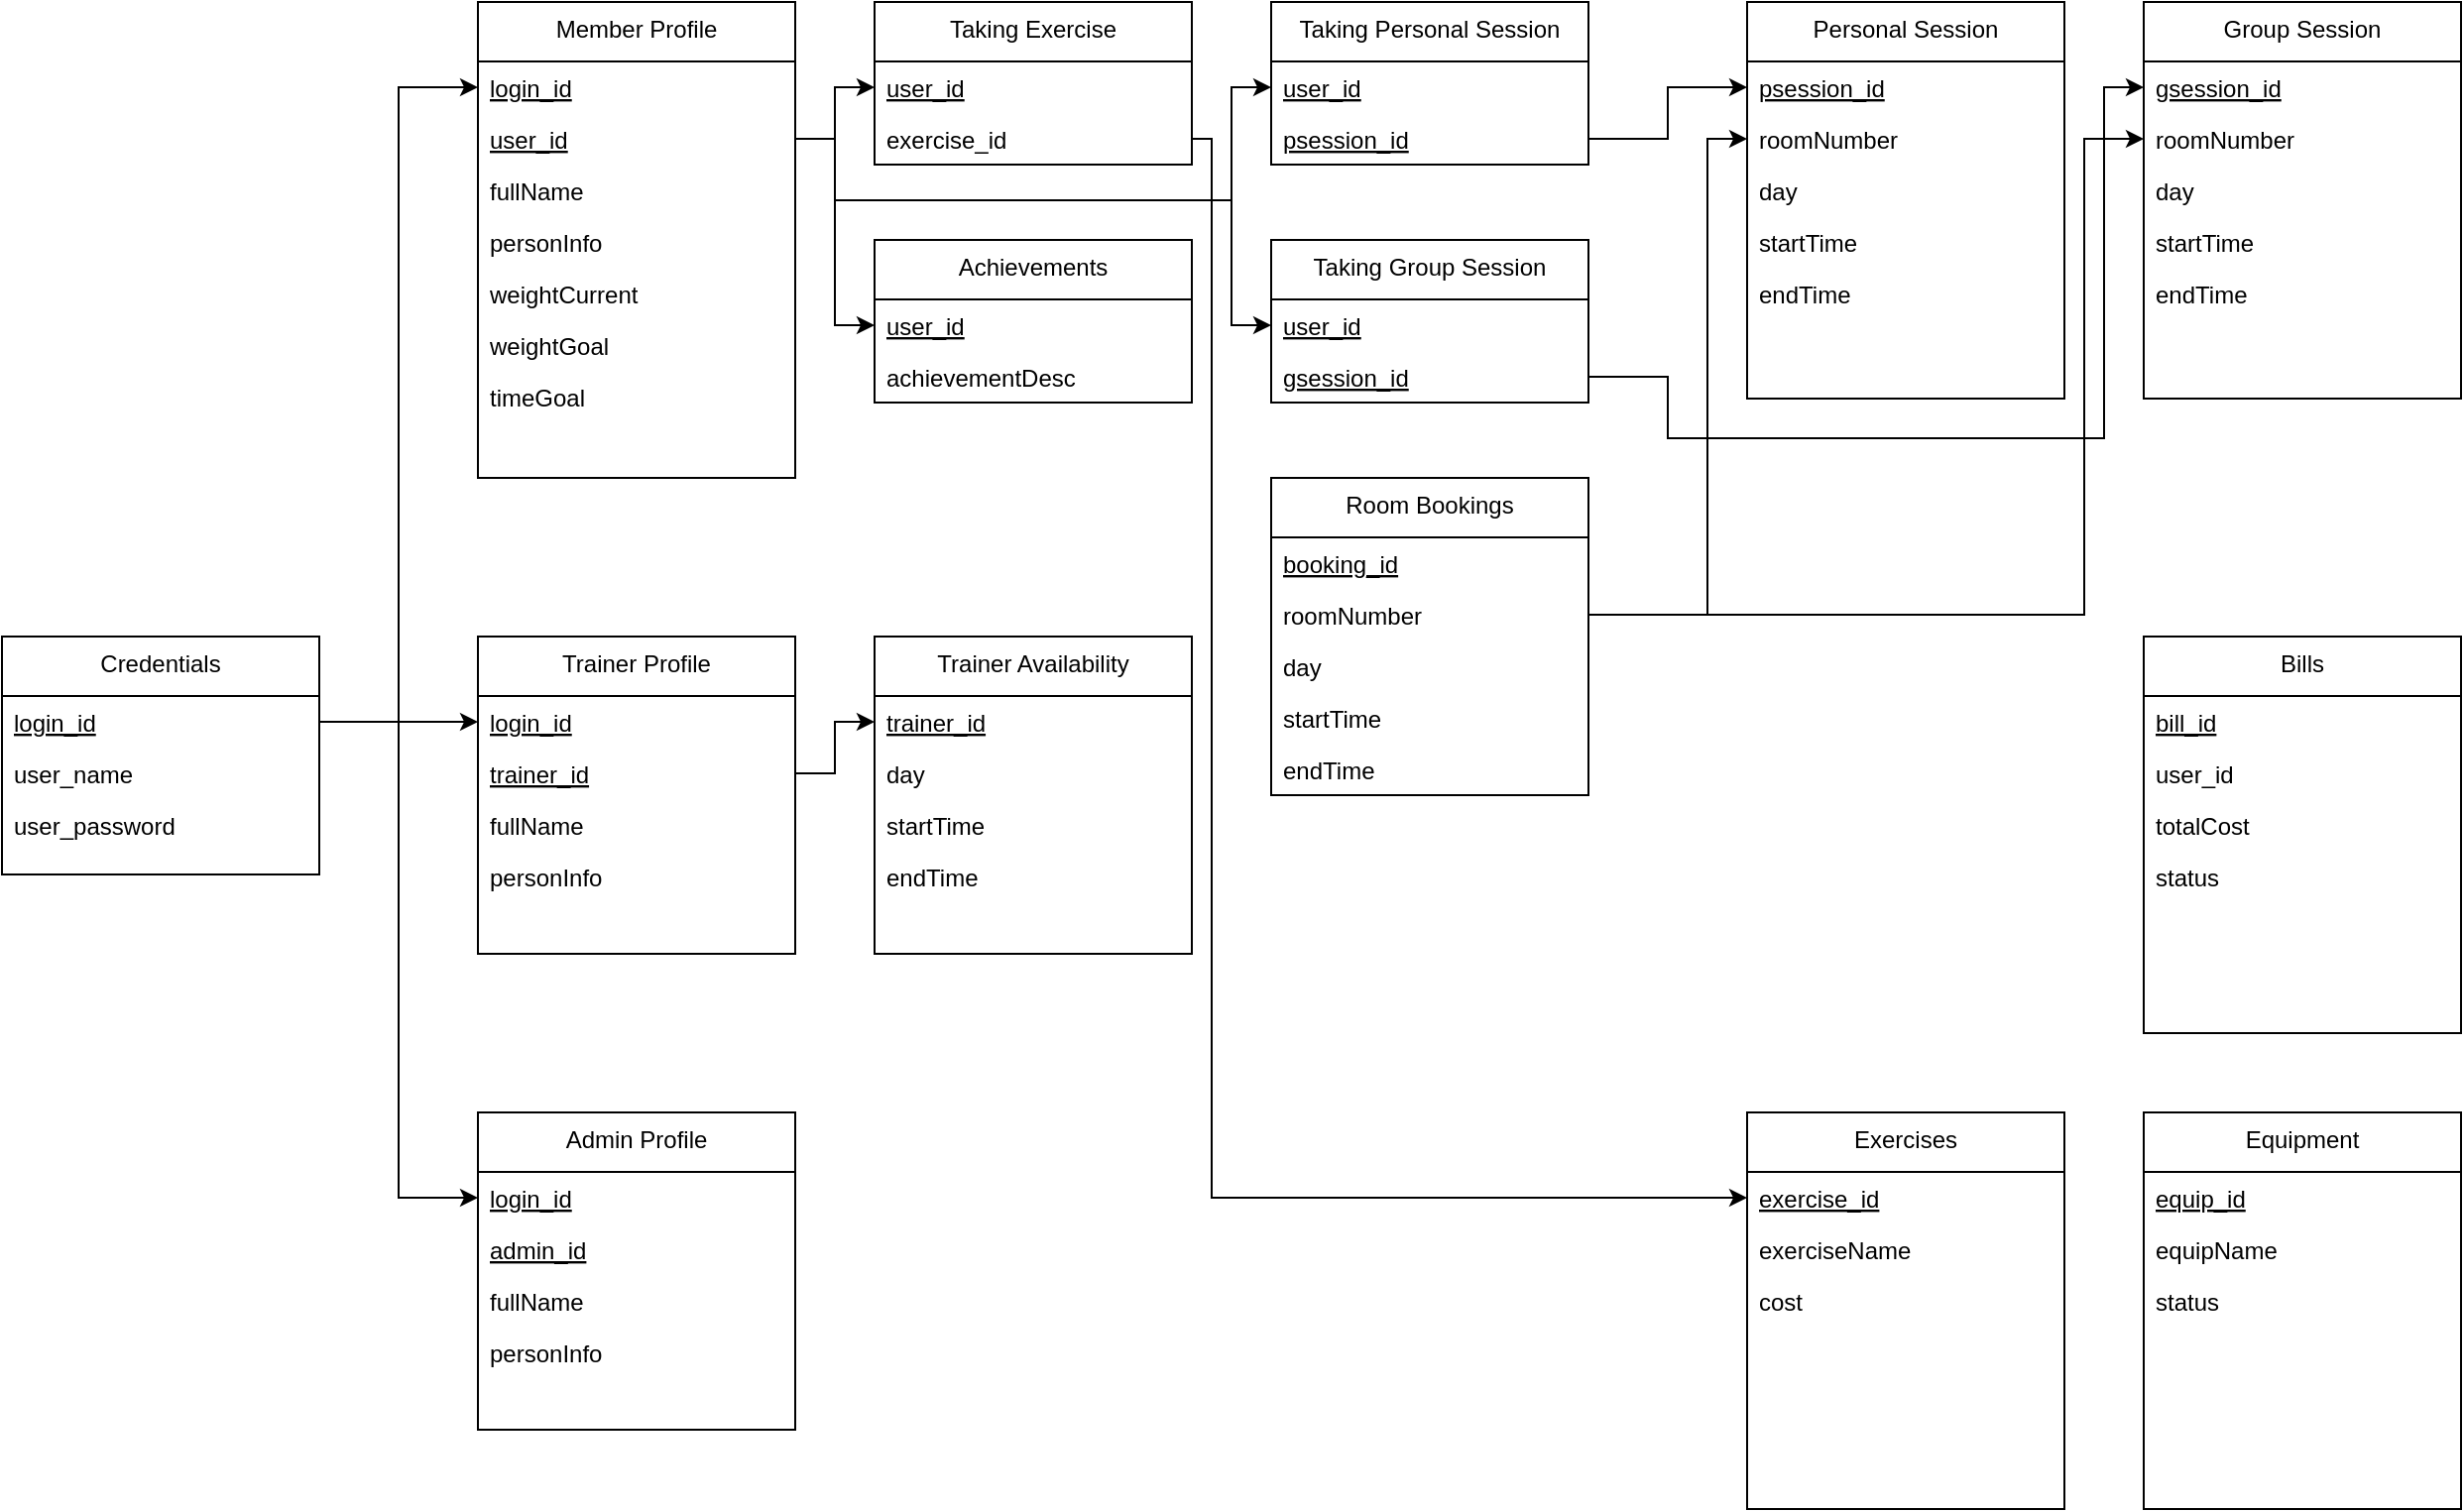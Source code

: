 <mxfile version="23.1.6" type="device">
  <diagram id="C5RBs43oDa-KdzZeNtuy" name="Page-1">
    <mxGraphModel dx="1434" dy="792" grid="1" gridSize="10" guides="1" tooltips="1" connect="1" arrows="1" fold="1" page="1" pageScale="1" pageWidth="1400" pageHeight="1000" math="0" shadow="0">
      <root>
        <mxCell id="WIyWlLk6GJQsqaUBKTNV-0" />
        <mxCell id="WIyWlLk6GJQsqaUBKTNV-1" parent="WIyWlLk6GJQsqaUBKTNV-0" />
        <mxCell id="zkfFHV4jXpPFQw0GAbJ--6" value="Credentials" style="swimlane;fontStyle=0;align=center;verticalAlign=top;childLayout=stackLayout;horizontal=1;startSize=30;horizontalStack=0;resizeParent=1;resizeLast=0;collapsible=1;marginBottom=0;rounded=0;shadow=0;strokeWidth=1;" parent="WIyWlLk6GJQsqaUBKTNV-1" vertex="1">
          <mxGeometry x="80" y="400" width="160" height="120" as="geometry">
            <mxRectangle x="130" y="380" width="160" height="26" as="alternateBounds" />
          </mxGeometry>
        </mxCell>
        <mxCell id="zkfFHV4jXpPFQw0GAbJ--7" value="login_id" style="text;align=left;verticalAlign=top;spacingLeft=4;spacingRight=4;overflow=hidden;rotatable=0;points=[[0,0.5],[1,0.5]];portConstraint=eastwest;fontStyle=4" parent="zkfFHV4jXpPFQw0GAbJ--6" vertex="1">
          <mxGeometry y="30" width="160" height="26" as="geometry" />
        </mxCell>
        <mxCell id="B3aGzcauXTrT-U6ZNJ3N-0" value="user_name" style="text;align=left;verticalAlign=top;spacingLeft=4;spacingRight=4;overflow=hidden;rotatable=0;points=[[0,0.5],[1,0.5]];portConstraint=eastwest;" vertex="1" parent="zkfFHV4jXpPFQw0GAbJ--6">
          <mxGeometry y="56" width="160" height="26" as="geometry" />
        </mxCell>
        <mxCell id="B3aGzcauXTrT-U6ZNJ3N-1" value="user_password" style="text;align=left;verticalAlign=top;spacingLeft=4;spacingRight=4;overflow=hidden;rotatable=0;points=[[0,0.5],[1,0.5]];portConstraint=eastwest;" vertex="1" parent="zkfFHV4jXpPFQw0GAbJ--6">
          <mxGeometry y="82" width="160" height="26" as="geometry" />
        </mxCell>
        <mxCell id="B3aGzcauXTrT-U6ZNJ3N-2" value="Member Profile" style="swimlane;fontStyle=0;align=center;verticalAlign=top;childLayout=stackLayout;horizontal=1;startSize=30;horizontalStack=0;resizeParent=1;resizeLast=0;collapsible=1;marginBottom=0;rounded=0;shadow=0;strokeWidth=1;" vertex="1" parent="WIyWlLk6GJQsqaUBKTNV-1">
          <mxGeometry x="320" y="80" width="160" height="240" as="geometry">
            <mxRectangle x="130" y="380" width="160" height="26" as="alternateBounds" />
          </mxGeometry>
        </mxCell>
        <mxCell id="B3aGzcauXTrT-U6ZNJ3N-94" value="login_id" style="text;align=left;verticalAlign=top;spacingLeft=4;spacingRight=4;overflow=hidden;rotatable=0;points=[[0,0.5],[1,0.5]];portConstraint=eastwest;fontStyle=4" vertex="1" parent="B3aGzcauXTrT-U6ZNJ3N-2">
          <mxGeometry y="30" width="160" height="26" as="geometry" />
        </mxCell>
        <mxCell id="B3aGzcauXTrT-U6ZNJ3N-3" value="user_id" style="text;align=left;verticalAlign=top;spacingLeft=4;spacingRight=4;overflow=hidden;rotatable=0;points=[[0,0.5],[1,0.5]];portConstraint=eastwest;fontStyle=4" vertex="1" parent="B3aGzcauXTrT-U6ZNJ3N-2">
          <mxGeometry y="56" width="160" height="26" as="geometry" />
        </mxCell>
        <mxCell id="B3aGzcauXTrT-U6ZNJ3N-24" value="fullName" style="text;align=left;verticalAlign=top;spacingLeft=4;spacingRight=4;overflow=hidden;rotatable=0;points=[[0,0.5],[1,0.5]];portConstraint=eastwest;fontStyle=0" vertex="1" parent="B3aGzcauXTrT-U6ZNJ3N-2">
          <mxGeometry y="82" width="160" height="26" as="geometry" />
        </mxCell>
        <mxCell id="B3aGzcauXTrT-U6ZNJ3N-25" value="personInfo" style="text;align=left;verticalAlign=top;spacingLeft=4;spacingRight=4;overflow=hidden;rotatable=0;points=[[0,0.5],[1,0.5]];portConstraint=eastwest;fontStyle=0" vertex="1" parent="B3aGzcauXTrT-U6ZNJ3N-2">
          <mxGeometry y="108" width="160" height="26" as="geometry" />
        </mxCell>
        <mxCell id="B3aGzcauXTrT-U6ZNJ3N-26" value="weightCurrent" style="text;align=left;verticalAlign=top;spacingLeft=4;spacingRight=4;overflow=hidden;rotatable=0;points=[[0,0.5],[1,0.5]];portConstraint=eastwest;fontStyle=0" vertex="1" parent="B3aGzcauXTrT-U6ZNJ3N-2">
          <mxGeometry y="134" width="160" height="26" as="geometry" />
        </mxCell>
        <mxCell id="B3aGzcauXTrT-U6ZNJ3N-27" value="weightGoal" style="text;align=left;verticalAlign=top;spacingLeft=4;spacingRight=4;overflow=hidden;rotatable=0;points=[[0,0.5],[1,0.5]];portConstraint=eastwest;fontStyle=0" vertex="1" parent="B3aGzcauXTrT-U6ZNJ3N-2">
          <mxGeometry y="160" width="160" height="26" as="geometry" />
        </mxCell>
        <mxCell id="B3aGzcauXTrT-U6ZNJ3N-28" value="timeGoal" style="text;align=left;verticalAlign=top;spacingLeft=4;spacingRight=4;overflow=hidden;rotatable=0;points=[[0,0.5],[1,0.5]];portConstraint=eastwest;fontStyle=0" vertex="1" parent="B3aGzcauXTrT-U6ZNJ3N-2">
          <mxGeometry y="186" width="160" height="26" as="geometry" />
        </mxCell>
        <mxCell id="B3aGzcauXTrT-U6ZNJ3N-11" value="Taking Exercise" style="swimlane;fontStyle=0;align=center;verticalAlign=top;childLayout=stackLayout;horizontal=1;startSize=30;horizontalStack=0;resizeParent=1;resizeLast=0;collapsible=1;marginBottom=0;rounded=0;shadow=0;strokeWidth=1;" vertex="1" parent="WIyWlLk6GJQsqaUBKTNV-1">
          <mxGeometry x="520" y="80" width="160" height="82" as="geometry">
            <mxRectangle x="130" y="380" width="160" height="26" as="alternateBounds" />
          </mxGeometry>
        </mxCell>
        <mxCell id="B3aGzcauXTrT-U6ZNJ3N-12" value="user_id" style="text;align=left;verticalAlign=top;spacingLeft=4;spacingRight=4;overflow=hidden;rotatable=0;points=[[0,0.5],[1,0.5]];portConstraint=eastwest;fontStyle=4" vertex="1" parent="B3aGzcauXTrT-U6ZNJ3N-11">
          <mxGeometry y="30" width="160" height="26" as="geometry" />
        </mxCell>
        <mxCell id="B3aGzcauXTrT-U6ZNJ3N-13" value="exercise_id" style="text;align=left;verticalAlign=top;spacingLeft=4;spacingRight=4;overflow=hidden;rotatable=0;points=[[0,0.5],[1,0.5]];portConstraint=eastwest;" vertex="1" parent="B3aGzcauXTrT-U6ZNJ3N-11">
          <mxGeometry y="56" width="160" height="26" as="geometry" />
        </mxCell>
        <mxCell id="B3aGzcauXTrT-U6ZNJ3N-29" value="Achievements" style="swimlane;fontStyle=0;align=center;verticalAlign=top;childLayout=stackLayout;horizontal=1;startSize=30;horizontalStack=0;resizeParent=1;resizeLast=0;collapsible=1;marginBottom=0;rounded=0;shadow=0;strokeWidth=1;" vertex="1" parent="WIyWlLk6GJQsqaUBKTNV-1">
          <mxGeometry x="520" y="200" width="160" height="82" as="geometry">
            <mxRectangle x="130" y="380" width="160" height="26" as="alternateBounds" />
          </mxGeometry>
        </mxCell>
        <mxCell id="B3aGzcauXTrT-U6ZNJ3N-30" value="user_id" style="text;align=left;verticalAlign=top;spacingLeft=4;spacingRight=4;overflow=hidden;rotatable=0;points=[[0,0.5],[1,0.5]];portConstraint=eastwest;fontStyle=4" vertex="1" parent="B3aGzcauXTrT-U6ZNJ3N-29">
          <mxGeometry y="30" width="160" height="26" as="geometry" />
        </mxCell>
        <mxCell id="B3aGzcauXTrT-U6ZNJ3N-31" value="achievementDesc" style="text;align=left;verticalAlign=top;spacingLeft=4;spacingRight=4;overflow=hidden;rotatable=0;points=[[0,0.5],[1,0.5]];portConstraint=eastwest;" vertex="1" parent="B3aGzcauXTrT-U6ZNJ3N-29">
          <mxGeometry y="56" width="160" height="26" as="geometry" />
        </mxCell>
        <mxCell id="B3aGzcauXTrT-U6ZNJ3N-32" value="Taking Personal Session" style="swimlane;fontStyle=0;align=center;verticalAlign=top;childLayout=stackLayout;horizontal=1;startSize=30;horizontalStack=0;resizeParent=1;resizeLast=0;collapsible=1;marginBottom=0;rounded=0;shadow=0;strokeWidth=1;" vertex="1" parent="WIyWlLk6GJQsqaUBKTNV-1">
          <mxGeometry x="720" y="80" width="160" height="82" as="geometry">
            <mxRectangle x="520" y="520" width="160" height="26" as="alternateBounds" />
          </mxGeometry>
        </mxCell>
        <mxCell id="B3aGzcauXTrT-U6ZNJ3N-33" value="user_id" style="text;align=left;verticalAlign=top;spacingLeft=4;spacingRight=4;overflow=hidden;rotatable=0;points=[[0,0.5],[1,0.5]];portConstraint=eastwest;fontStyle=4" vertex="1" parent="B3aGzcauXTrT-U6ZNJ3N-32">
          <mxGeometry y="30" width="160" height="26" as="geometry" />
        </mxCell>
        <mxCell id="B3aGzcauXTrT-U6ZNJ3N-34" value="psession_id" style="text;align=left;verticalAlign=top;spacingLeft=4;spacingRight=4;overflow=hidden;rotatable=0;points=[[0,0.5],[1,0.5]];portConstraint=eastwest;fontStyle=4" vertex="1" parent="B3aGzcauXTrT-U6ZNJ3N-32">
          <mxGeometry y="56" width="160" height="26" as="geometry" />
        </mxCell>
        <mxCell id="B3aGzcauXTrT-U6ZNJ3N-36" value="Personal Session" style="swimlane;fontStyle=0;align=center;verticalAlign=top;childLayout=stackLayout;horizontal=1;startSize=30;horizontalStack=0;resizeParent=1;resizeLast=0;collapsible=1;marginBottom=0;rounded=0;shadow=0;strokeWidth=1;" vertex="1" parent="WIyWlLk6GJQsqaUBKTNV-1">
          <mxGeometry x="960" y="80" width="160" height="200" as="geometry">
            <mxRectangle x="520" y="520" width="160" height="26" as="alternateBounds" />
          </mxGeometry>
        </mxCell>
        <mxCell id="B3aGzcauXTrT-U6ZNJ3N-37" value="psession_id" style="text;align=left;verticalAlign=top;spacingLeft=4;spacingRight=4;overflow=hidden;rotatable=0;points=[[0,0.5],[1,0.5]];portConstraint=eastwest;fontStyle=4" vertex="1" parent="B3aGzcauXTrT-U6ZNJ3N-36">
          <mxGeometry y="30" width="160" height="26" as="geometry" />
        </mxCell>
        <mxCell id="B3aGzcauXTrT-U6ZNJ3N-68" value="roomNumber" style="text;align=left;verticalAlign=top;spacingLeft=4;spacingRight=4;overflow=hidden;rotatable=0;points=[[0,0.5],[1,0.5]];portConstraint=eastwest;" vertex="1" parent="B3aGzcauXTrT-U6ZNJ3N-36">
          <mxGeometry y="56" width="160" height="26" as="geometry" />
        </mxCell>
        <mxCell id="B3aGzcauXTrT-U6ZNJ3N-75" value="day" style="text;align=left;verticalAlign=top;spacingLeft=4;spacingRight=4;overflow=hidden;rotatable=0;points=[[0,0.5],[1,0.5]];portConstraint=eastwest;" vertex="1" parent="B3aGzcauXTrT-U6ZNJ3N-36">
          <mxGeometry y="82" width="160" height="26" as="geometry" />
        </mxCell>
        <mxCell id="B3aGzcauXTrT-U6ZNJ3N-38" value="startTime" style="text;align=left;verticalAlign=top;spacingLeft=4;spacingRight=4;overflow=hidden;rotatable=0;points=[[0,0.5],[1,0.5]];portConstraint=eastwest;" vertex="1" parent="B3aGzcauXTrT-U6ZNJ3N-36">
          <mxGeometry y="108" width="160" height="26" as="geometry" />
        </mxCell>
        <mxCell id="B3aGzcauXTrT-U6ZNJ3N-39" value="endTime" style="text;align=left;verticalAlign=top;spacingLeft=4;spacingRight=4;overflow=hidden;rotatable=0;points=[[0,0.5],[1,0.5]];portConstraint=eastwest;" vertex="1" parent="B3aGzcauXTrT-U6ZNJ3N-36">
          <mxGeometry y="134" width="160" height="26" as="geometry" />
        </mxCell>
        <mxCell id="B3aGzcauXTrT-U6ZNJ3N-40" value="Taking Group Session" style="swimlane;fontStyle=0;align=center;verticalAlign=top;childLayout=stackLayout;horizontal=1;startSize=30;horizontalStack=0;resizeParent=1;resizeLast=0;collapsible=1;marginBottom=0;rounded=0;shadow=0;strokeWidth=1;" vertex="1" parent="WIyWlLk6GJQsqaUBKTNV-1">
          <mxGeometry x="720" y="200" width="160" height="82" as="geometry">
            <mxRectangle x="520" y="520" width="160" height="26" as="alternateBounds" />
          </mxGeometry>
        </mxCell>
        <mxCell id="B3aGzcauXTrT-U6ZNJ3N-41" value="user_id" style="text;align=left;verticalAlign=top;spacingLeft=4;spacingRight=4;overflow=hidden;rotatable=0;points=[[0,0.5],[1,0.5]];portConstraint=eastwest;fontStyle=4" vertex="1" parent="B3aGzcauXTrT-U6ZNJ3N-40">
          <mxGeometry y="30" width="160" height="26" as="geometry" />
        </mxCell>
        <mxCell id="B3aGzcauXTrT-U6ZNJ3N-42" value="gsession_id" style="text;align=left;verticalAlign=top;spacingLeft=4;spacingRight=4;overflow=hidden;rotatable=0;points=[[0,0.5],[1,0.5]];portConstraint=eastwest;fontStyle=4" vertex="1" parent="B3aGzcauXTrT-U6ZNJ3N-40">
          <mxGeometry y="56" width="160" height="26" as="geometry" />
        </mxCell>
        <mxCell id="B3aGzcauXTrT-U6ZNJ3N-43" value="Group Session" style="swimlane;fontStyle=0;align=center;verticalAlign=top;childLayout=stackLayout;horizontal=1;startSize=30;horizontalStack=0;resizeParent=1;resizeLast=0;collapsible=1;marginBottom=0;rounded=0;shadow=0;strokeWidth=1;" vertex="1" parent="WIyWlLk6GJQsqaUBKTNV-1">
          <mxGeometry x="1160" y="80" width="160" height="200" as="geometry">
            <mxRectangle x="520" y="520" width="160" height="26" as="alternateBounds" />
          </mxGeometry>
        </mxCell>
        <mxCell id="B3aGzcauXTrT-U6ZNJ3N-44" value="gsession_id" style="text;align=left;verticalAlign=top;spacingLeft=4;spacingRight=4;overflow=hidden;rotatable=0;points=[[0,0.5],[1,0.5]];portConstraint=eastwest;fontStyle=4" vertex="1" parent="B3aGzcauXTrT-U6ZNJ3N-43">
          <mxGeometry y="30" width="160" height="26" as="geometry" />
        </mxCell>
        <mxCell id="B3aGzcauXTrT-U6ZNJ3N-69" value="roomNumber" style="text;align=left;verticalAlign=top;spacingLeft=4;spacingRight=4;overflow=hidden;rotatable=0;points=[[0,0.5],[1,0.5]];portConstraint=eastwest;" vertex="1" parent="B3aGzcauXTrT-U6ZNJ3N-43">
          <mxGeometry y="56" width="160" height="26" as="geometry" />
        </mxCell>
        <mxCell id="B3aGzcauXTrT-U6ZNJ3N-76" value="day" style="text;align=left;verticalAlign=top;spacingLeft=4;spacingRight=4;overflow=hidden;rotatable=0;points=[[0,0.5],[1,0.5]];portConstraint=eastwest;" vertex="1" parent="B3aGzcauXTrT-U6ZNJ3N-43">
          <mxGeometry y="82" width="160" height="26" as="geometry" />
        </mxCell>
        <mxCell id="B3aGzcauXTrT-U6ZNJ3N-45" value="startTime" style="text;align=left;verticalAlign=top;spacingLeft=4;spacingRight=4;overflow=hidden;rotatable=0;points=[[0,0.5],[1,0.5]];portConstraint=eastwest;" vertex="1" parent="B3aGzcauXTrT-U6ZNJ3N-43">
          <mxGeometry y="108" width="160" height="26" as="geometry" />
        </mxCell>
        <mxCell id="B3aGzcauXTrT-U6ZNJ3N-46" value="endTime" style="text;align=left;verticalAlign=top;spacingLeft=4;spacingRight=4;overflow=hidden;rotatable=0;points=[[0,0.5],[1,0.5]];portConstraint=eastwest;" vertex="1" parent="B3aGzcauXTrT-U6ZNJ3N-43">
          <mxGeometry y="134" width="160" height="26" as="geometry" />
        </mxCell>
        <mxCell id="B3aGzcauXTrT-U6ZNJ3N-47" value="Trainer Profile" style="swimlane;fontStyle=0;align=center;verticalAlign=top;childLayout=stackLayout;horizontal=1;startSize=30;horizontalStack=0;resizeParent=1;resizeLast=0;collapsible=1;marginBottom=0;rounded=0;shadow=0;strokeWidth=1;" vertex="1" parent="WIyWlLk6GJQsqaUBKTNV-1">
          <mxGeometry x="320" y="400" width="160" height="160" as="geometry">
            <mxRectangle x="130" y="380" width="160" height="26" as="alternateBounds" />
          </mxGeometry>
        </mxCell>
        <mxCell id="B3aGzcauXTrT-U6ZNJ3N-95" value="login_id" style="text;align=left;verticalAlign=top;spacingLeft=4;spacingRight=4;overflow=hidden;rotatable=0;points=[[0,0.5],[1,0.5]];portConstraint=eastwest;fontStyle=4" vertex="1" parent="B3aGzcauXTrT-U6ZNJ3N-47">
          <mxGeometry y="30" width="160" height="26" as="geometry" />
        </mxCell>
        <mxCell id="B3aGzcauXTrT-U6ZNJ3N-48" value="trainer_id" style="text;align=left;verticalAlign=top;spacingLeft=4;spacingRight=4;overflow=hidden;rotatable=0;points=[[0,0.5],[1,0.5]];portConstraint=eastwest;fontStyle=4" vertex="1" parent="B3aGzcauXTrT-U6ZNJ3N-47">
          <mxGeometry y="56" width="160" height="26" as="geometry" />
        </mxCell>
        <mxCell id="B3aGzcauXTrT-U6ZNJ3N-49" value="fullName" style="text;align=left;verticalAlign=top;spacingLeft=4;spacingRight=4;overflow=hidden;rotatable=0;points=[[0,0.5],[1,0.5]];portConstraint=eastwest;fontStyle=0" vertex="1" parent="B3aGzcauXTrT-U6ZNJ3N-47">
          <mxGeometry y="82" width="160" height="26" as="geometry" />
        </mxCell>
        <mxCell id="B3aGzcauXTrT-U6ZNJ3N-50" value="personInfo" style="text;align=left;verticalAlign=top;spacingLeft=4;spacingRight=4;overflow=hidden;rotatable=0;points=[[0,0.5],[1,0.5]];portConstraint=eastwest;fontStyle=0" vertex="1" parent="B3aGzcauXTrT-U6ZNJ3N-47">
          <mxGeometry y="108" width="160" height="26" as="geometry" />
        </mxCell>
        <mxCell id="B3aGzcauXTrT-U6ZNJ3N-54" value="Trainer Availability" style="swimlane;fontStyle=0;align=center;verticalAlign=top;childLayout=stackLayout;horizontal=1;startSize=30;horizontalStack=0;resizeParent=1;resizeLast=0;collapsible=1;marginBottom=0;rounded=0;shadow=0;strokeWidth=1;" vertex="1" parent="WIyWlLk6GJQsqaUBKTNV-1">
          <mxGeometry x="520" y="400" width="160" height="160" as="geometry">
            <mxRectangle x="130" y="380" width="160" height="26" as="alternateBounds" />
          </mxGeometry>
        </mxCell>
        <mxCell id="B3aGzcauXTrT-U6ZNJ3N-55" value="trainer_id" style="text;align=left;verticalAlign=top;spacingLeft=4;spacingRight=4;overflow=hidden;rotatable=0;points=[[0,0.5],[1,0.5]];portConstraint=eastwest;fontStyle=4" vertex="1" parent="B3aGzcauXTrT-U6ZNJ3N-54">
          <mxGeometry y="30" width="160" height="26" as="geometry" />
        </mxCell>
        <mxCell id="B3aGzcauXTrT-U6ZNJ3N-59" value="day" style="text;align=left;verticalAlign=top;spacingLeft=4;spacingRight=4;overflow=hidden;rotatable=0;points=[[0,0.5],[1,0.5]];portConstraint=eastwest;fontStyle=0" vertex="1" parent="B3aGzcauXTrT-U6ZNJ3N-54">
          <mxGeometry y="56" width="160" height="26" as="geometry" />
        </mxCell>
        <mxCell id="B3aGzcauXTrT-U6ZNJ3N-57" value="startTime" style="text;align=left;verticalAlign=top;spacingLeft=4;spacingRight=4;overflow=hidden;rotatable=0;points=[[0,0.5],[1,0.5]];portConstraint=eastwest;fontStyle=0" vertex="1" parent="B3aGzcauXTrT-U6ZNJ3N-54">
          <mxGeometry y="82" width="160" height="26" as="geometry" />
        </mxCell>
        <mxCell id="B3aGzcauXTrT-U6ZNJ3N-58" value="endTime" style="text;align=left;verticalAlign=top;spacingLeft=4;spacingRight=4;overflow=hidden;rotatable=0;points=[[0,0.5],[1,0.5]];portConstraint=eastwest;fontStyle=0" vertex="1" parent="B3aGzcauXTrT-U6ZNJ3N-54">
          <mxGeometry y="108" width="160" height="26" as="geometry" />
        </mxCell>
        <mxCell id="B3aGzcauXTrT-U6ZNJ3N-60" value="Admin Profile" style="swimlane;fontStyle=0;align=center;verticalAlign=top;childLayout=stackLayout;horizontal=1;startSize=30;horizontalStack=0;resizeParent=1;resizeLast=0;collapsible=1;marginBottom=0;rounded=0;shadow=0;strokeWidth=1;" vertex="1" parent="WIyWlLk6GJQsqaUBKTNV-1">
          <mxGeometry x="320" y="640" width="160" height="160" as="geometry">
            <mxRectangle x="130" y="380" width="160" height="26" as="alternateBounds" />
          </mxGeometry>
        </mxCell>
        <mxCell id="B3aGzcauXTrT-U6ZNJ3N-96" value="login_id" style="text;align=left;verticalAlign=top;spacingLeft=4;spacingRight=4;overflow=hidden;rotatable=0;points=[[0,0.5],[1,0.5]];portConstraint=eastwest;fontStyle=4" vertex="1" parent="B3aGzcauXTrT-U6ZNJ3N-60">
          <mxGeometry y="30" width="160" height="26" as="geometry" />
        </mxCell>
        <mxCell id="B3aGzcauXTrT-U6ZNJ3N-61" value="admin_id" style="text;align=left;verticalAlign=top;spacingLeft=4;spacingRight=4;overflow=hidden;rotatable=0;points=[[0,0.5],[1,0.5]];portConstraint=eastwest;fontStyle=4" vertex="1" parent="B3aGzcauXTrT-U6ZNJ3N-60">
          <mxGeometry y="56" width="160" height="26" as="geometry" />
        </mxCell>
        <mxCell id="B3aGzcauXTrT-U6ZNJ3N-62" value="fullName" style="text;align=left;verticalAlign=top;spacingLeft=4;spacingRight=4;overflow=hidden;rotatable=0;points=[[0,0.5],[1,0.5]];portConstraint=eastwest;fontStyle=0" vertex="1" parent="B3aGzcauXTrT-U6ZNJ3N-60">
          <mxGeometry y="82" width="160" height="26" as="geometry" />
        </mxCell>
        <mxCell id="B3aGzcauXTrT-U6ZNJ3N-63" value="personInfo" style="text;align=left;verticalAlign=top;spacingLeft=4;spacingRight=4;overflow=hidden;rotatable=0;points=[[0,0.5],[1,0.5]];portConstraint=eastwest;fontStyle=0" vertex="1" parent="B3aGzcauXTrT-U6ZNJ3N-60">
          <mxGeometry y="108" width="160" height="26" as="geometry" />
        </mxCell>
        <mxCell id="B3aGzcauXTrT-U6ZNJ3N-64" value="Room Bookings" style="swimlane;fontStyle=0;align=center;verticalAlign=top;childLayout=stackLayout;horizontal=1;startSize=30;horizontalStack=0;resizeParent=1;resizeLast=0;collapsible=1;marginBottom=0;rounded=0;shadow=0;strokeWidth=1;" vertex="1" parent="WIyWlLk6GJQsqaUBKTNV-1">
          <mxGeometry x="720" y="320" width="160" height="160" as="geometry">
            <mxRectangle x="520" y="520" width="160" height="26" as="alternateBounds" />
          </mxGeometry>
        </mxCell>
        <mxCell id="B3aGzcauXTrT-U6ZNJ3N-65" value="booking_id" style="text;align=left;verticalAlign=top;spacingLeft=4;spacingRight=4;overflow=hidden;rotatable=0;points=[[0,0.5],[1,0.5]];portConstraint=eastwest;fontStyle=4" vertex="1" parent="B3aGzcauXTrT-U6ZNJ3N-64">
          <mxGeometry y="30" width="160" height="26" as="geometry" />
        </mxCell>
        <mxCell id="B3aGzcauXTrT-U6ZNJ3N-70" value="roomNumber" style="text;align=left;verticalAlign=top;spacingLeft=4;spacingRight=4;overflow=hidden;rotatable=0;points=[[0,0.5],[1,0.5]];portConstraint=eastwest;" vertex="1" parent="B3aGzcauXTrT-U6ZNJ3N-64">
          <mxGeometry y="56" width="160" height="26" as="geometry" />
        </mxCell>
        <mxCell id="B3aGzcauXTrT-U6ZNJ3N-111" value="day" style="text;align=left;verticalAlign=top;spacingLeft=4;spacingRight=4;overflow=hidden;rotatable=0;points=[[0,0.5],[1,0.5]];portConstraint=eastwest;" vertex="1" parent="B3aGzcauXTrT-U6ZNJ3N-64">
          <mxGeometry y="82" width="160" height="26" as="geometry" />
        </mxCell>
        <mxCell id="B3aGzcauXTrT-U6ZNJ3N-66" value="startTime" style="text;align=left;verticalAlign=top;spacingLeft=4;spacingRight=4;overflow=hidden;rotatable=0;points=[[0,0.5],[1,0.5]];portConstraint=eastwest;" vertex="1" parent="B3aGzcauXTrT-U6ZNJ3N-64">
          <mxGeometry y="108" width="160" height="26" as="geometry" />
        </mxCell>
        <mxCell id="B3aGzcauXTrT-U6ZNJ3N-67" value="endTime" style="text;align=left;verticalAlign=top;spacingLeft=4;spacingRight=4;overflow=hidden;rotatable=0;points=[[0,0.5],[1,0.5]];portConstraint=eastwest;" vertex="1" parent="B3aGzcauXTrT-U6ZNJ3N-64">
          <mxGeometry y="134" width="160" height="26" as="geometry" />
        </mxCell>
        <mxCell id="B3aGzcauXTrT-U6ZNJ3N-77" value="Exercises" style="swimlane;fontStyle=0;align=center;verticalAlign=top;childLayout=stackLayout;horizontal=1;startSize=30;horizontalStack=0;resizeParent=1;resizeLast=0;collapsible=1;marginBottom=0;rounded=0;shadow=0;strokeWidth=1;" vertex="1" parent="WIyWlLk6GJQsqaUBKTNV-1">
          <mxGeometry x="960" y="640" width="160" height="200" as="geometry">
            <mxRectangle x="520" y="520" width="160" height="26" as="alternateBounds" />
          </mxGeometry>
        </mxCell>
        <mxCell id="B3aGzcauXTrT-U6ZNJ3N-78" value="exercise_id" style="text;align=left;verticalAlign=top;spacingLeft=4;spacingRight=4;overflow=hidden;rotatable=0;points=[[0,0.5],[1,0.5]];portConstraint=eastwest;fontStyle=4" vertex="1" parent="B3aGzcauXTrT-U6ZNJ3N-77">
          <mxGeometry y="30" width="160" height="26" as="geometry" />
        </mxCell>
        <mxCell id="B3aGzcauXTrT-U6ZNJ3N-79" value="exerciseName" style="text;align=left;verticalAlign=top;spacingLeft=4;spacingRight=4;overflow=hidden;rotatable=0;points=[[0,0.5],[1,0.5]];portConstraint=eastwest;fontStyle=0" vertex="1" parent="B3aGzcauXTrT-U6ZNJ3N-77">
          <mxGeometry y="56" width="160" height="26" as="geometry" />
        </mxCell>
        <mxCell id="B3aGzcauXTrT-U6ZNJ3N-80" value="cost" style="text;align=left;verticalAlign=top;spacingLeft=4;spacingRight=4;overflow=hidden;rotatable=0;points=[[0,0.5],[1,0.5]];portConstraint=eastwest;fontStyle=0" vertex="1" parent="B3aGzcauXTrT-U6ZNJ3N-77">
          <mxGeometry y="82" width="160" height="26" as="geometry" />
        </mxCell>
        <mxCell id="B3aGzcauXTrT-U6ZNJ3N-81" value="Equipment" style="swimlane;fontStyle=0;align=center;verticalAlign=top;childLayout=stackLayout;horizontal=1;startSize=30;horizontalStack=0;resizeParent=1;resizeLast=0;collapsible=1;marginBottom=0;rounded=0;shadow=0;strokeWidth=1;" vertex="1" parent="WIyWlLk6GJQsqaUBKTNV-1">
          <mxGeometry x="1160" y="640" width="160" height="200" as="geometry">
            <mxRectangle x="520" y="520" width="160" height="26" as="alternateBounds" />
          </mxGeometry>
        </mxCell>
        <mxCell id="B3aGzcauXTrT-U6ZNJ3N-82" value="equip_id" style="text;align=left;verticalAlign=top;spacingLeft=4;spacingRight=4;overflow=hidden;rotatable=0;points=[[0,0.5],[1,0.5]];portConstraint=eastwest;fontStyle=4" vertex="1" parent="B3aGzcauXTrT-U6ZNJ3N-81">
          <mxGeometry y="30" width="160" height="26" as="geometry" />
        </mxCell>
        <mxCell id="B3aGzcauXTrT-U6ZNJ3N-83" value="equipName" style="text;align=left;verticalAlign=top;spacingLeft=4;spacingRight=4;overflow=hidden;rotatable=0;points=[[0,0.5],[1,0.5]];portConstraint=eastwest;fontStyle=0" vertex="1" parent="B3aGzcauXTrT-U6ZNJ3N-81">
          <mxGeometry y="56" width="160" height="26" as="geometry" />
        </mxCell>
        <mxCell id="B3aGzcauXTrT-U6ZNJ3N-84" value="status" style="text;align=left;verticalAlign=top;spacingLeft=4;spacingRight=4;overflow=hidden;rotatable=0;points=[[0,0.5],[1,0.5]];portConstraint=eastwest;fontStyle=0" vertex="1" parent="B3aGzcauXTrT-U6ZNJ3N-81">
          <mxGeometry y="82" width="160" height="26" as="geometry" />
        </mxCell>
        <mxCell id="B3aGzcauXTrT-U6ZNJ3N-85" value="Bills" style="swimlane;fontStyle=0;align=center;verticalAlign=top;childLayout=stackLayout;horizontal=1;startSize=30;horizontalStack=0;resizeParent=1;resizeLast=0;collapsible=1;marginBottom=0;rounded=0;shadow=0;strokeWidth=1;" vertex="1" parent="WIyWlLk6GJQsqaUBKTNV-1">
          <mxGeometry x="1160" y="400" width="160" height="200" as="geometry">
            <mxRectangle x="520" y="520" width="160" height="26" as="alternateBounds" />
          </mxGeometry>
        </mxCell>
        <mxCell id="B3aGzcauXTrT-U6ZNJ3N-86" value="bill_id" style="text;align=left;verticalAlign=top;spacingLeft=4;spacingRight=4;overflow=hidden;rotatable=0;points=[[0,0.5],[1,0.5]];portConstraint=eastwest;fontStyle=4" vertex="1" parent="B3aGzcauXTrT-U6ZNJ3N-85">
          <mxGeometry y="30" width="160" height="26" as="geometry" />
        </mxCell>
        <mxCell id="B3aGzcauXTrT-U6ZNJ3N-87" value="user_id" style="text;align=left;verticalAlign=top;spacingLeft=4;spacingRight=4;overflow=hidden;rotatable=0;points=[[0,0.5],[1,0.5]];portConstraint=eastwest;fontStyle=0" vertex="1" parent="B3aGzcauXTrT-U6ZNJ3N-85">
          <mxGeometry y="56" width="160" height="26" as="geometry" />
        </mxCell>
        <mxCell id="B3aGzcauXTrT-U6ZNJ3N-88" value="totalCost" style="text;align=left;verticalAlign=top;spacingLeft=4;spacingRight=4;overflow=hidden;rotatable=0;points=[[0,0.5],[1,0.5]];portConstraint=eastwest;fontStyle=0" vertex="1" parent="B3aGzcauXTrT-U6ZNJ3N-85">
          <mxGeometry y="82" width="160" height="26" as="geometry" />
        </mxCell>
        <mxCell id="B3aGzcauXTrT-U6ZNJ3N-89" value="status" style="text;align=left;verticalAlign=top;spacingLeft=4;spacingRight=4;overflow=hidden;rotatable=0;points=[[0,0.5],[1,0.5]];portConstraint=eastwest;fontStyle=0" vertex="1" parent="B3aGzcauXTrT-U6ZNJ3N-85">
          <mxGeometry y="108" width="160" height="26" as="geometry" />
        </mxCell>
        <mxCell id="B3aGzcauXTrT-U6ZNJ3N-98" style="edgeStyle=orthogonalEdgeStyle;rounded=0;orthogonalLoop=1;jettySize=auto;html=1;exitX=1;exitY=0.5;exitDx=0;exitDy=0;entryX=0;entryY=0.5;entryDx=0;entryDy=0;" edge="1" parent="WIyWlLk6GJQsqaUBKTNV-1" source="zkfFHV4jXpPFQw0GAbJ--7" target="B3aGzcauXTrT-U6ZNJ3N-94">
          <mxGeometry relative="1" as="geometry" />
        </mxCell>
        <mxCell id="B3aGzcauXTrT-U6ZNJ3N-99" style="edgeStyle=orthogonalEdgeStyle;rounded=0;orthogonalLoop=1;jettySize=auto;html=1;exitX=1;exitY=0.5;exitDx=0;exitDy=0;entryX=0;entryY=0.5;entryDx=0;entryDy=0;" edge="1" parent="WIyWlLk6GJQsqaUBKTNV-1" source="zkfFHV4jXpPFQw0GAbJ--7" target="B3aGzcauXTrT-U6ZNJ3N-95">
          <mxGeometry relative="1" as="geometry" />
        </mxCell>
        <mxCell id="B3aGzcauXTrT-U6ZNJ3N-100" style="edgeStyle=orthogonalEdgeStyle;rounded=0;orthogonalLoop=1;jettySize=auto;html=1;entryX=0;entryY=0.5;entryDx=0;entryDy=0;" edge="1" parent="WIyWlLk6GJQsqaUBKTNV-1" source="zkfFHV4jXpPFQw0GAbJ--7" target="B3aGzcauXTrT-U6ZNJ3N-96">
          <mxGeometry relative="1" as="geometry" />
        </mxCell>
        <mxCell id="B3aGzcauXTrT-U6ZNJ3N-101" style="edgeStyle=orthogonalEdgeStyle;rounded=0;orthogonalLoop=1;jettySize=auto;html=1;exitX=1;exitY=0.5;exitDx=0;exitDy=0;entryX=0;entryY=0.5;entryDx=0;entryDy=0;" edge="1" parent="WIyWlLk6GJQsqaUBKTNV-1" source="B3aGzcauXTrT-U6ZNJ3N-3" target="B3aGzcauXTrT-U6ZNJ3N-30">
          <mxGeometry relative="1" as="geometry" />
        </mxCell>
        <mxCell id="B3aGzcauXTrT-U6ZNJ3N-102" style="edgeStyle=orthogonalEdgeStyle;rounded=0;orthogonalLoop=1;jettySize=auto;html=1;entryX=0;entryY=0.5;entryDx=0;entryDy=0;" edge="1" parent="WIyWlLk6GJQsqaUBKTNV-1" source="B3aGzcauXTrT-U6ZNJ3N-3" target="B3aGzcauXTrT-U6ZNJ3N-12">
          <mxGeometry relative="1" as="geometry" />
        </mxCell>
        <mxCell id="B3aGzcauXTrT-U6ZNJ3N-103" style="edgeStyle=orthogonalEdgeStyle;rounded=0;orthogonalLoop=1;jettySize=auto;html=1;entryX=0;entryY=0.5;entryDx=0;entryDy=0;" edge="1" parent="WIyWlLk6GJQsqaUBKTNV-1" source="B3aGzcauXTrT-U6ZNJ3N-3" target="B3aGzcauXTrT-U6ZNJ3N-33">
          <mxGeometry relative="1" as="geometry">
            <Array as="points">
              <mxPoint x="500" y="149" />
              <mxPoint x="500" y="180" />
              <mxPoint x="700" y="180" />
              <mxPoint x="700" y="123" />
            </Array>
          </mxGeometry>
        </mxCell>
        <mxCell id="B3aGzcauXTrT-U6ZNJ3N-104" style="edgeStyle=orthogonalEdgeStyle;rounded=0;orthogonalLoop=1;jettySize=auto;html=1;entryX=0;entryY=0.5;entryDx=0;entryDy=0;" edge="1" parent="WIyWlLk6GJQsqaUBKTNV-1" source="B3aGzcauXTrT-U6ZNJ3N-3" target="B3aGzcauXTrT-U6ZNJ3N-41">
          <mxGeometry relative="1" as="geometry">
            <Array as="points">
              <mxPoint x="500" y="149" />
              <mxPoint x="500" y="180" />
              <mxPoint x="700" y="180" />
              <mxPoint x="700" y="243" />
            </Array>
          </mxGeometry>
        </mxCell>
        <mxCell id="B3aGzcauXTrT-U6ZNJ3N-105" style="edgeStyle=orthogonalEdgeStyle;rounded=0;orthogonalLoop=1;jettySize=auto;html=1;entryX=0;entryY=0.5;entryDx=0;entryDy=0;" edge="1" parent="WIyWlLk6GJQsqaUBKTNV-1" source="B3aGzcauXTrT-U6ZNJ3N-48" target="B3aGzcauXTrT-U6ZNJ3N-55">
          <mxGeometry relative="1" as="geometry" />
        </mxCell>
        <mxCell id="B3aGzcauXTrT-U6ZNJ3N-106" style="edgeStyle=orthogonalEdgeStyle;rounded=0;orthogonalLoop=1;jettySize=auto;html=1;entryX=0;entryY=0.5;entryDx=0;entryDy=0;" edge="1" parent="WIyWlLk6GJQsqaUBKTNV-1" source="B3aGzcauXTrT-U6ZNJ3N-13" target="B3aGzcauXTrT-U6ZNJ3N-78">
          <mxGeometry relative="1" as="geometry">
            <Array as="points">
              <mxPoint x="690" y="149" />
              <mxPoint x="690" y="683" />
            </Array>
          </mxGeometry>
        </mxCell>
        <mxCell id="B3aGzcauXTrT-U6ZNJ3N-107" style="edgeStyle=orthogonalEdgeStyle;rounded=0;orthogonalLoop=1;jettySize=auto;html=1;entryX=0;entryY=0.5;entryDx=0;entryDy=0;" edge="1" parent="WIyWlLk6GJQsqaUBKTNV-1" source="B3aGzcauXTrT-U6ZNJ3N-34" target="B3aGzcauXTrT-U6ZNJ3N-37">
          <mxGeometry relative="1" as="geometry" />
        </mxCell>
        <mxCell id="B3aGzcauXTrT-U6ZNJ3N-108" style="edgeStyle=orthogonalEdgeStyle;rounded=0;orthogonalLoop=1;jettySize=auto;html=1;entryX=0;entryY=0.5;entryDx=0;entryDy=0;" edge="1" parent="WIyWlLk6GJQsqaUBKTNV-1" source="B3aGzcauXTrT-U6ZNJ3N-42" target="B3aGzcauXTrT-U6ZNJ3N-44">
          <mxGeometry relative="1" as="geometry">
            <Array as="points">
              <mxPoint x="920" y="269" />
              <mxPoint x="920" y="300" />
              <mxPoint x="1140" y="300" />
              <mxPoint x="1140" y="123" />
            </Array>
          </mxGeometry>
        </mxCell>
        <mxCell id="B3aGzcauXTrT-U6ZNJ3N-109" style="edgeStyle=orthogonalEdgeStyle;rounded=0;orthogonalLoop=1;jettySize=auto;html=1;entryX=0;entryY=0.5;entryDx=0;entryDy=0;" edge="1" parent="WIyWlLk6GJQsqaUBKTNV-1" source="B3aGzcauXTrT-U6ZNJ3N-70" target="B3aGzcauXTrT-U6ZNJ3N-68">
          <mxGeometry relative="1" as="geometry">
            <Array as="points">
              <mxPoint x="940" y="389" />
              <mxPoint x="940" y="149" />
            </Array>
          </mxGeometry>
        </mxCell>
        <mxCell id="B3aGzcauXTrT-U6ZNJ3N-110" style="edgeStyle=orthogonalEdgeStyle;rounded=0;orthogonalLoop=1;jettySize=auto;html=1;entryX=0;entryY=0.5;entryDx=0;entryDy=0;" edge="1" parent="WIyWlLk6GJQsqaUBKTNV-1" source="B3aGzcauXTrT-U6ZNJ3N-70" target="B3aGzcauXTrT-U6ZNJ3N-69">
          <mxGeometry relative="1" as="geometry">
            <Array as="points">
              <mxPoint x="1130" y="389" />
              <mxPoint x="1130" y="149" />
            </Array>
          </mxGeometry>
        </mxCell>
      </root>
    </mxGraphModel>
  </diagram>
</mxfile>
